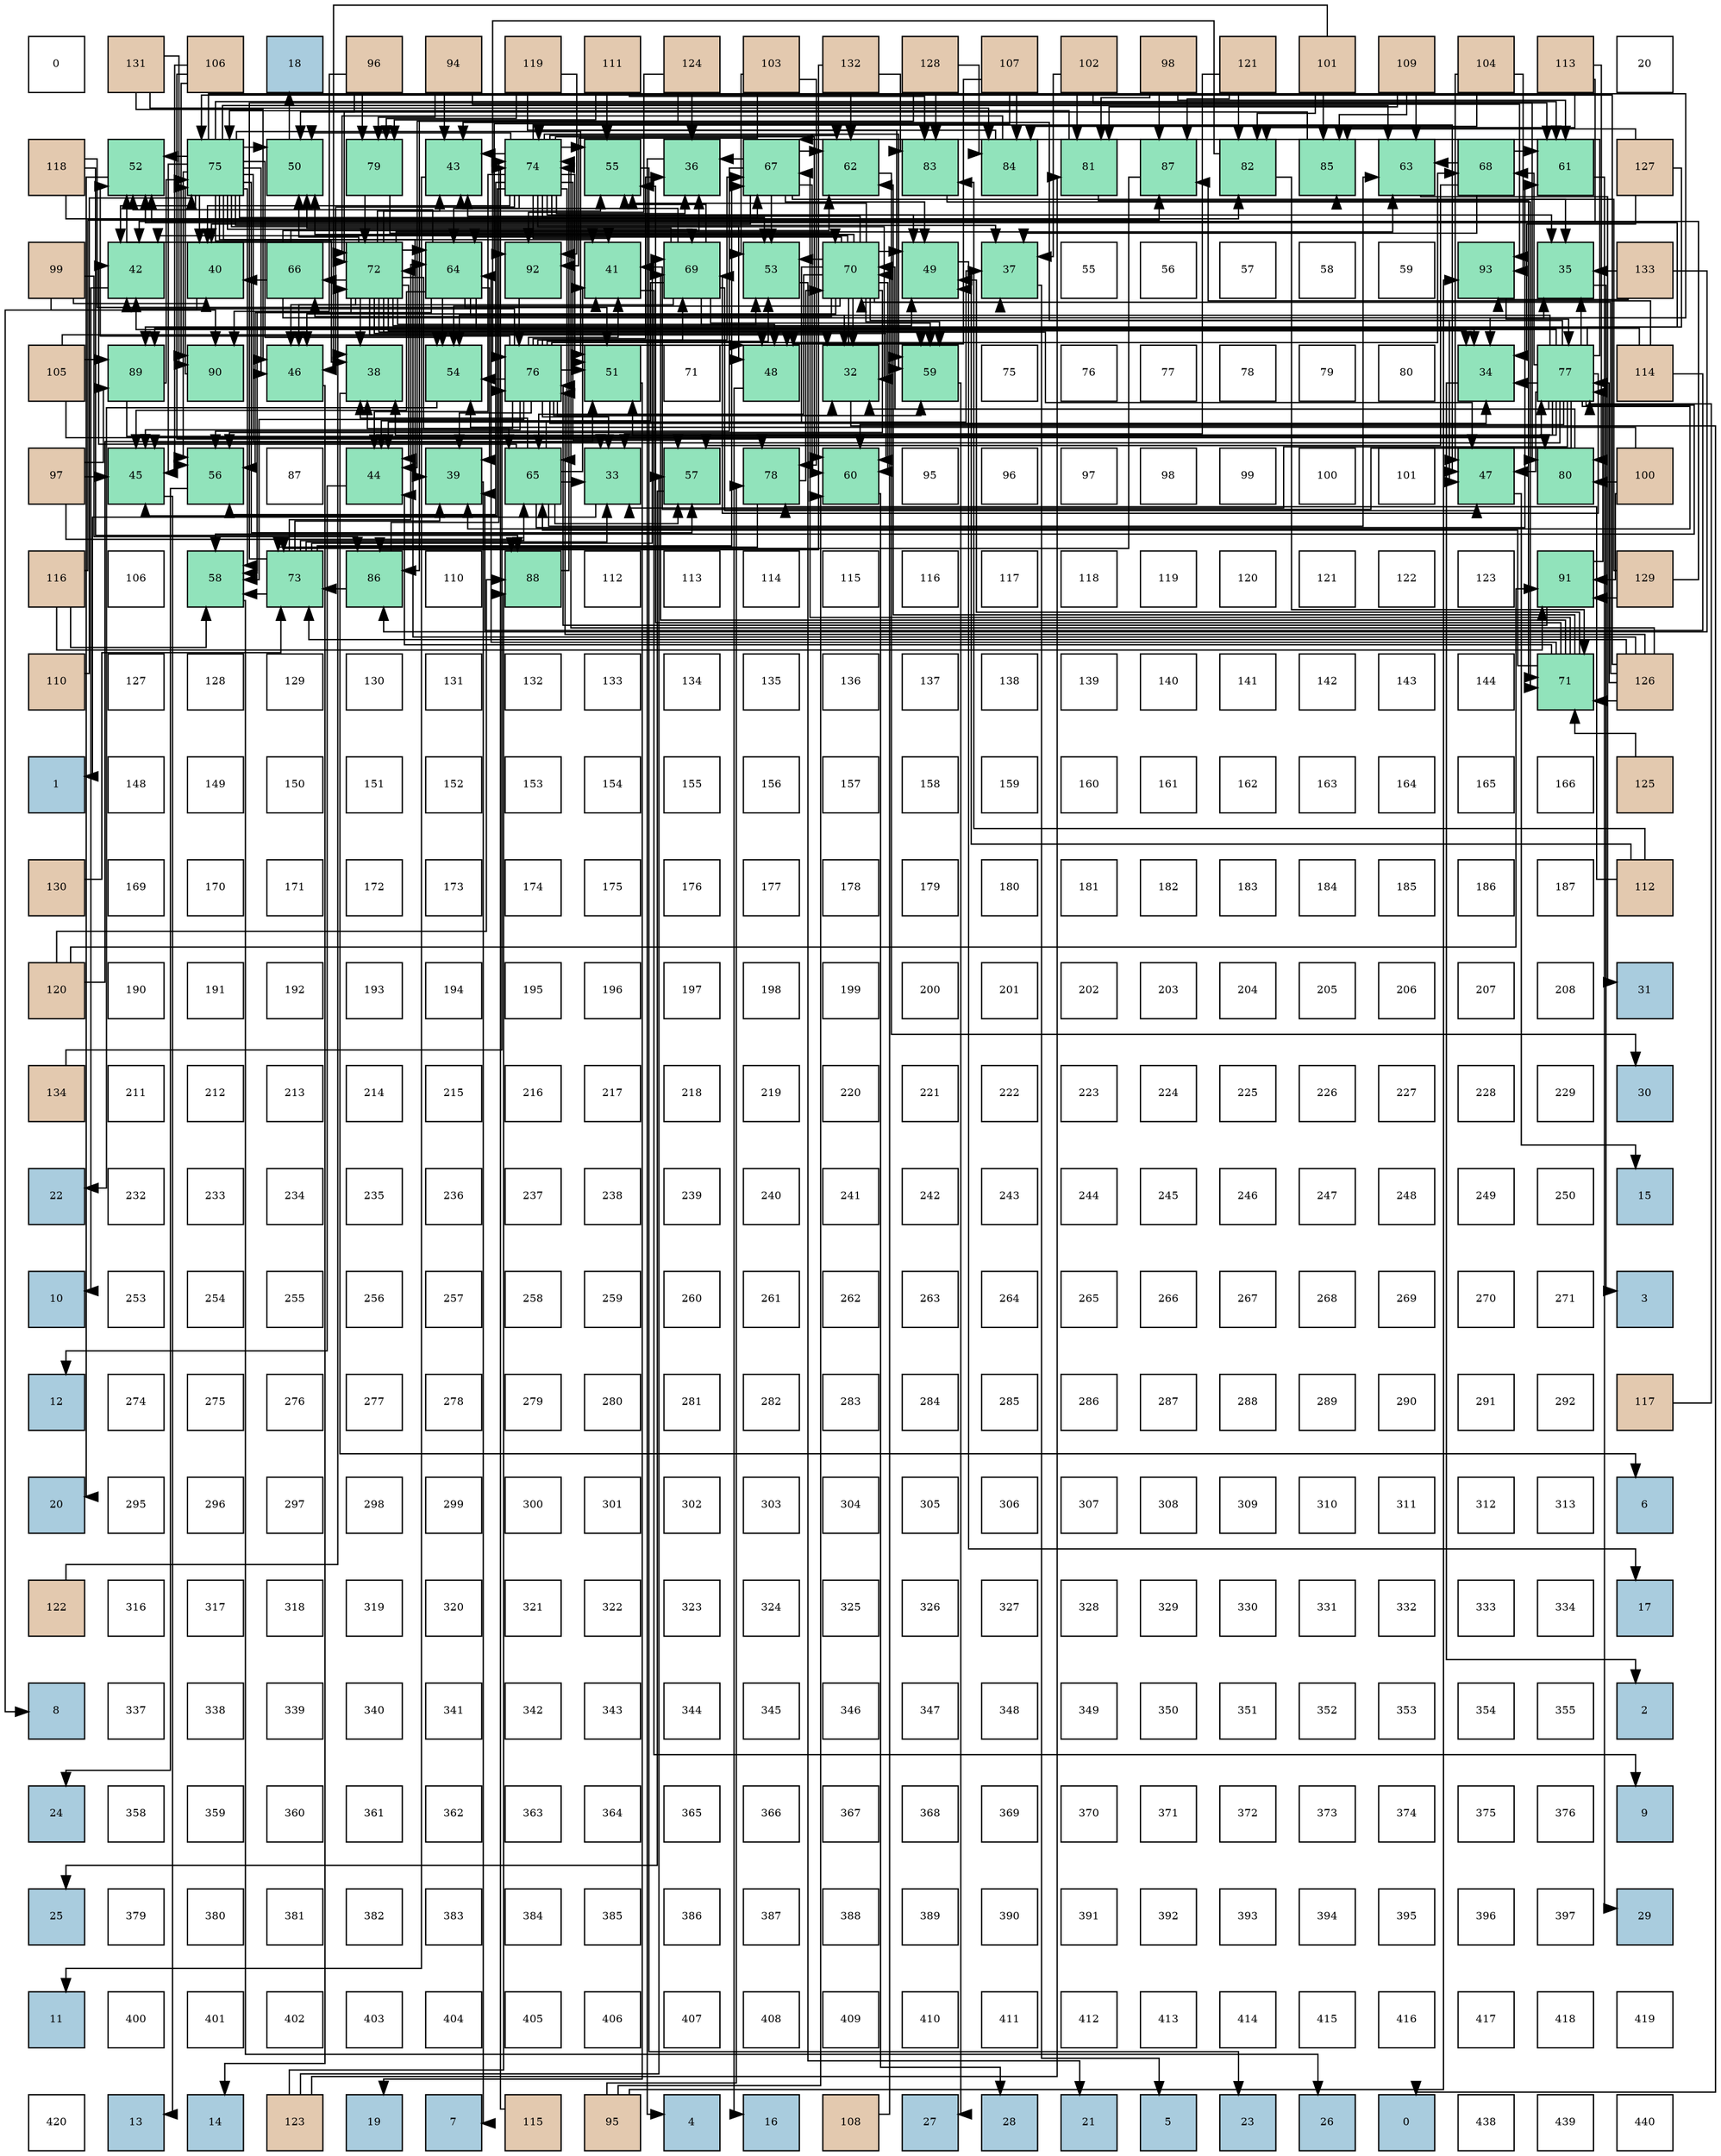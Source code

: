 digraph layout{
 rankdir=TB;
 splines=ortho;
 node [style=filled shape=square fixedsize=true width=0.6];
0[label="0", fontsize=8, fillcolor="#ffffff"];
1[label="131", fontsize=8, fillcolor="#e3c9af"];
2[label="106", fontsize=8, fillcolor="#e3c9af"];
3[label="18", fontsize=8, fillcolor="#a9ccde"];
4[label="96", fontsize=8, fillcolor="#e3c9af"];
5[label="94", fontsize=8, fillcolor="#e3c9af"];
6[label="119", fontsize=8, fillcolor="#e3c9af"];
7[label="111", fontsize=8, fillcolor="#e3c9af"];
8[label="124", fontsize=8, fillcolor="#e3c9af"];
9[label="103", fontsize=8, fillcolor="#e3c9af"];
10[label="132", fontsize=8, fillcolor="#e3c9af"];
11[label="128", fontsize=8, fillcolor="#e3c9af"];
12[label="107", fontsize=8, fillcolor="#e3c9af"];
13[label="102", fontsize=8, fillcolor="#e3c9af"];
14[label="98", fontsize=8, fillcolor="#e3c9af"];
15[label="121", fontsize=8, fillcolor="#e3c9af"];
16[label="101", fontsize=8, fillcolor="#e3c9af"];
17[label="109", fontsize=8, fillcolor="#e3c9af"];
18[label="104", fontsize=8, fillcolor="#e3c9af"];
19[label="113", fontsize=8, fillcolor="#e3c9af"];
20[label="20", fontsize=8, fillcolor="#ffffff"];
21[label="118", fontsize=8, fillcolor="#e3c9af"];
22[label="52", fontsize=8, fillcolor="#91e3bb"];
23[label="75", fontsize=8, fillcolor="#91e3bb"];
24[label="50", fontsize=8, fillcolor="#91e3bb"];
25[label="79", fontsize=8, fillcolor="#91e3bb"];
26[label="43", fontsize=8, fillcolor="#91e3bb"];
27[label="74", fontsize=8, fillcolor="#91e3bb"];
28[label="55", fontsize=8, fillcolor="#91e3bb"];
29[label="36", fontsize=8, fillcolor="#91e3bb"];
30[label="67", fontsize=8, fillcolor="#91e3bb"];
31[label="62", fontsize=8, fillcolor="#91e3bb"];
32[label="83", fontsize=8, fillcolor="#91e3bb"];
33[label="84", fontsize=8, fillcolor="#91e3bb"];
34[label="81", fontsize=8, fillcolor="#91e3bb"];
35[label="87", fontsize=8, fillcolor="#91e3bb"];
36[label="82", fontsize=8, fillcolor="#91e3bb"];
37[label="85", fontsize=8, fillcolor="#91e3bb"];
38[label="63", fontsize=8, fillcolor="#91e3bb"];
39[label="68", fontsize=8, fillcolor="#91e3bb"];
40[label="61", fontsize=8, fillcolor="#91e3bb"];
41[label="127", fontsize=8, fillcolor="#e3c9af"];
42[label="99", fontsize=8, fillcolor="#e3c9af"];
43[label="42", fontsize=8, fillcolor="#91e3bb"];
44[label="40", fontsize=8, fillcolor="#91e3bb"];
45[label="66", fontsize=8, fillcolor="#91e3bb"];
46[label="72", fontsize=8, fillcolor="#91e3bb"];
47[label="64", fontsize=8, fillcolor="#91e3bb"];
48[label="92", fontsize=8, fillcolor="#91e3bb"];
49[label="41", fontsize=8, fillcolor="#91e3bb"];
50[label="69", fontsize=8, fillcolor="#91e3bb"];
51[label="53", fontsize=8, fillcolor="#91e3bb"];
52[label="70", fontsize=8, fillcolor="#91e3bb"];
53[label="49", fontsize=8, fillcolor="#91e3bb"];
54[label="37", fontsize=8, fillcolor="#91e3bb"];
55[label="55", fontsize=8, fillcolor="#ffffff"];
56[label="56", fontsize=8, fillcolor="#ffffff"];
57[label="57", fontsize=8, fillcolor="#ffffff"];
58[label="58", fontsize=8, fillcolor="#ffffff"];
59[label="59", fontsize=8, fillcolor="#ffffff"];
60[label="93", fontsize=8, fillcolor="#91e3bb"];
61[label="35", fontsize=8, fillcolor="#91e3bb"];
62[label="133", fontsize=8, fillcolor="#e3c9af"];
63[label="105", fontsize=8, fillcolor="#e3c9af"];
64[label="89", fontsize=8, fillcolor="#91e3bb"];
65[label="90", fontsize=8, fillcolor="#91e3bb"];
66[label="46", fontsize=8, fillcolor="#91e3bb"];
67[label="38", fontsize=8, fillcolor="#91e3bb"];
68[label="54", fontsize=8, fillcolor="#91e3bb"];
69[label="76", fontsize=8, fillcolor="#91e3bb"];
70[label="51", fontsize=8, fillcolor="#91e3bb"];
71[label="71", fontsize=8, fillcolor="#ffffff"];
72[label="48", fontsize=8, fillcolor="#91e3bb"];
73[label="32", fontsize=8, fillcolor="#91e3bb"];
74[label="59", fontsize=8, fillcolor="#91e3bb"];
75[label="75", fontsize=8, fillcolor="#ffffff"];
76[label="76", fontsize=8, fillcolor="#ffffff"];
77[label="77", fontsize=8, fillcolor="#ffffff"];
78[label="78", fontsize=8, fillcolor="#ffffff"];
79[label="79", fontsize=8, fillcolor="#ffffff"];
80[label="80", fontsize=8, fillcolor="#ffffff"];
81[label="34", fontsize=8, fillcolor="#91e3bb"];
82[label="77", fontsize=8, fillcolor="#91e3bb"];
83[label="114", fontsize=8, fillcolor="#e3c9af"];
84[label="97", fontsize=8, fillcolor="#e3c9af"];
85[label="45", fontsize=8, fillcolor="#91e3bb"];
86[label="56", fontsize=8, fillcolor="#91e3bb"];
87[label="87", fontsize=8, fillcolor="#ffffff"];
88[label="44", fontsize=8, fillcolor="#91e3bb"];
89[label="39", fontsize=8, fillcolor="#91e3bb"];
90[label="65", fontsize=8, fillcolor="#91e3bb"];
91[label="33", fontsize=8, fillcolor="#91e3bb"];
92[label="57", fontsize=8, fillcolor="#91e3bb"];
93[label="78", fontsize=8, fillcolor="#91e3bb"];
94[label="60", fontsize=8, fillcolor="#91e3bb"];
95[label="95", fontsize=8, fillcolor="#ffffff"];
96[label="96", fontsize=8, fillcolor="#ffffff"];
97[label="97", fontsize=8, fillcolor="#ffffff"];
98[label="98", fontsize=8, fillcolor="#ffffff"];
99[label="99", fontsize=8, fillcolor="#ffffff"];
100[label="100", fontsize=8, fillcolor="#ffffff"];
101[label="101", fontsize=8, fillcolor="#ffffff"];
102[label="47", fontsize=8, fillcolor="#91e3bb"];
103[label="80", fontsize=8, fillcolor="#91e3bb"];
104[label="100", fontsize=8, fillcolor="#e3c9af"];
105[label="116", fontsize=8, fillcolor="#e3c9af"];
106[label="106", fontsize=8, fillcolor="#ffffff"];
107[label="58", fontsize=8, fillcolor="#91e3bb"];
108[label="73", fontsize=8, fillcolor="#91e3bb"];
109[label="86", fontsize=8, fillcolor="#91e3bb"];
110[label="110", fontsize=8, fillcolor="#ffffff"];
111[label="88", fontsize=8, fillcolor="#91e3bb"];
112[label="112", fontsize=8, fillcolor="#ffffff"];
113[label="113", fontsize=8, fillcolor="#ffffff"];
114[label="114", fontsize=8, fillcolor="#ffffff"];
115[label="115", fontsize=8, fillcolor="#ffffff"];
116[label="116", fontsize=8, fillcolor="#ffffff"];
117[label="117", fontsize=8, fillcolor="#ffffff"];
118[label="118", fontsize=8, fillcolor="#ffffff"];
119[label="119", fontsize=8, fillcolor="#ffffff"];
120[label="120", fontsize=8, fillcolor="#ffffff"];
121[label="121", fontsize=8, fillcolor="#ffffff"];
122[label="122", fontsize=8, fillcolor="#ffffff"];
123[label="123", fontsize=8, fillcolor="#ffffff"];
124[label="91", fontsize=8, fillcolor="#91e3bb"];
125[label="129", fontsize=8, fillcolor="#e3c9af"];
126[label="110", fontsize=8, fillcolor="#e3c9af"];
127[label="127", fontsize=8, fillcolor="#ffffff"];
128[label="128", fontsize=8, fillcolor="#ffffff"];
129[label="129", fontsize=8, fillcolor="#ffffff"];
130[label="130", fontsize=8, fillcolor="#ffffff"];
131[label="131", fontsize=8, fillcolor="#ffffff"];
132[label="132", fontsize=8, fillcolor="#ffffff"];
133[label="133", fontsize=8, fillcolor="#ffffff"];
134[label="134", fontsize=8, fillcolor="#ffffff"];
135[label="135", fontsize=8, fillcolor="#ffffff"];
136[label="136", fontsize=8, fillcolor="#ffffff"];
137[label="137", fontsize=8, fillcolor="#ffffff"];
138[label="138", fontsize=8, fillcolor="#ffffff"];
139[label="139", fontsize=8, fillcolor="#ffffff"];
140[label="140", fontsize=8, fillcolor="#ffffff"];
141[label="141", fontsize=8, fillcolor="#ffffff"];
142[label="142", fontsize=8, fillcolor="#ffffff"];
143[label="143", fontsize=8, fillcolor="#ffffff"];
144[label="144", fontsize=8, fillcolor="#ffffff"];
145[label="71", fontsize=8, fillcolor="#91e3bb"];
146[label="126", fontsize=8, fillcolor="#e3c9af"];
147[label="1", fontsize=8, fillcolor="#a9ccde"];
148[label="148", fontsize=8, fillcolor="#ffffff"];
149[label="149", fontsize=8, fillcolor="#ffffff"];
150[label="150", fontsize=8, fillcolor="#ffffff"];
151[label="151", fontsize=8, fillcolor="#ffffff"];
152[label="152", fontsize=8, fillcolor="#ffffff"];
153[label="153", fontsize=8, fillcolor="#ffffff"];
154[label="154", fontsize=8, fillcolor="#ffffff"];
155[label="155", fontsize=8, fillcolor="#ffffff"];
156[label="156", fontsize=8, fillcolor="#ffffff"];
157[label="157", fontsize=8, fillcolor="#ffffff"];
158[label="158", fontsize=8, fillcolor="#ffffff"];
159[label="159", fontsize=8, fillcolor="#ffffff"];
160[label="160", fontsize=8, fillcolor="#ffffff"];
161[label="161", fontsize=8, fillcolor="#ffffff"];
162[label="162", fontsize=8, fillcolor="#ffffff"];
163[label="163", fontsize=8, fillcolor="#ffffff"];
164[label="164", fontsize=8, fillcolor="#ffffff"];
165[label="165", fontsize=8, fillcolor="#ffffff"];
166[label="166", fontsize=8, fillcolor="#ffffff"];
167[label="125", fontsize=8, fillcolor="#e3c9af"];
168[label="130", fontsize=8, fillcolor="#e3c9af"];
169[label="169", fontsize=8, fillcolor="#ffffff"];
170[label="170", fontsize=8, fillcolor="#ffffff"];
171[label="171", fontsize=8, fillcolor="#ffffff"];
172[label="172", fontsize=8, fillcolor="#ffffff"];
173[label="173", fontsize=8, fillcolor="#ffffff"];
174[label="174", fontsize=8, fillcolor="#ffffff"];
175[label="175", fontsize=8, fillcolor="#ffffff"];
176[label="176", fontsize=8, fillcolor="#ffffff"];
177[label="177", fontsize=8, fillcolor="#ffffff"];
178[label="178", fontsize=8, fillcolor="#ffffff"];
179[label="179", fontsize=8, fillcolor="#ffffff"];
180[label="180", fontsize=8, fillcolor="#ffffff"];
181[label="181", fontsize=8, fillcolor="#ffffff"];
182[label="182", fontsize=8, fillcolor="#ffffff"];
183[label="183", fontsize=8, fillcolor="#ffffff"];
184[label="184", fontsize=8, fillcolor="#ffffff"];
185[label="185", fontsize=8, fillcolor="#ffffff"];
186[label="186", fontsize=8, fillcolor="#ffffff"];
187[label="187", fontsize=8, fillcolor="#ffffff"];
188[label="112", fontsize=8, fillcolor="#e3c9af"];
189[label="120", fontsize=8, fillcolor="#e3c9af"];
190[label="190", fontsize=8, fillcolor="#ffffff"];
191[label="191", fontsize=8, fillcolor="#ffffff"];
192[label="192", fontsize=8, fillcolor="#ffffff"];
193[label="193", fontsize=8, fillcolor="#ffffff"];
194[label="194", fontsize=8, fillcolor="#ffffff"];
195[label="195", fontsize=8, fillcolor="#ffffff"];
196[label="196", fontsize=8, fillcolor="#ffffff"];
197[label="197", fontsize=8, fillcolor="#ffffff"];
198[label="198", fontsize=8, fillcolor="#ffffff"];
199[label="199", fontsize=8, fillcolor="#ffffff"];
200[label="200", fontsize=8, fillcolor="#ffffff"];
201[label="201", fontsize=8, fillcolor="#ffffff"];
202[label="202", fontsize=8, fillcolor="#ffffff"];
203[label="203", fontsize=8, fillcolor="#ffffff"];
204[label="204", fontsize=8, fillcolor="#ffffff"];
205[label="205", fontsize=8, fillcolor="#ffffff"];
206[label="206", fontsize=8, fillcolor="#ffffff"];
207[label="207", fontsize=8, fillcolor="#ffffff"];
208[label="208", fontsize=8, fillcolor="#ffffff"];
209[label="31", fontsize=8, fillcolor="#a9ccde"];
210[label="134", fontsize=8, fillcolor="#e3c9af"];
211[label="211", fontsize=8, fillcolor="#ffffff"];
212[label="212", fontsize=8, fillcolor="#ffffff"];
213[label="213", fontsize=8, fillcolor="#ffffff"];
214[label="214", fontsize=8, fillcolor="#ffffff"];
215[label="215", fontsize=8, fillcolor="#ffffff"];
216[label="216", fontsize=8, fillcolor="#ffffff"];
217[label="217", fontsize=8, fillcolor="#ffffff"];
218[label="218", fontsize=8, fillcolor="#ffffff"];
219[label="219", fontsize=8, fillcolor="#ffffff"];
220[label="220", fontsize=8, fillcolor="#ffffff"];
221[label="221", fontsize=8, fillcolor="#ffffff"];
222[label="222", fontsize=8, fillcolor="#ffffff"];
223[label="223", fontsize=8, fillcolor="#ffffff"];
224[label="224", fontsize=8, fillcolor="#ffffff"];
225[label="225", fontsize=8, fillcolor="#ffffff"];
226[label="226", fontsize=8, fillcolor="#ffffff"];
227[label="227", fontsize=8, fillcolor="#ffffff"];
228[label="228", fontsize=8, fillcolor="#ffffff"];
229[label="229", fontsize=8, fillcolor="#ffffff"];
230[label="30", fontsize=8, fillcolor="#a9ccde"];
231[label="22", fontsize=8, fillcolor="#a9ccde"];
232[label="232", fontsize=8, fillcolor="#ffffff"];
233[label="233", fontsize=8, fillcolor="#ffffff"];
234[label="234", fontsize=8, fillcolor="#ffffff"];
235[label="235", fontsize=8, fillcolor="#ffffff"];
236[label="236", fontsize=8, fillcolor="#ffffff"];
237[label="237", fontsize=8, fillcolor="#ffffff"];
238[label="238", fontsize=8, fillcolor="#ffffff"];
239[label="239", fontsize=8, fillcolor="#ffffff"];
240[label="240", fontsize=8, fillcolor="#ffffff"];
241[label="241", fontsize=8, fillcolor="#ffffff"];
242[label="242", fontsize=8, fillcolor="#ffffff"];
243[label="243", fontsize=8, fillcolor="#ffffff"];
244[label="244", fontsize=8, fillcolor="#ffffff"];
245[label="245", fontsize=8, fillcolor="#ffffff"];
246[label="246", fontsize=8, fillcolor="#ffffff"];
247[label="247", fontsize=8, fillcolor="#ffffff"];
248[label="248", fontsize=8, fillcolor="#ffffff"];
249[label="249", fontsize=8, fillcolor="#ffffff"];
250[label="250", fontsize=8, fillcolor="#ffffff"];
251[label="15", fontsize=8, fillcolor="#a9ccde"];
252[label="10", fontsize=8, fillcolor="#a9ccde"];
253[label="253", fontsize=8, fillcolor="#ffffff"];
254[label="254", fontsize=8, fillcolor="#ffffff"];
255[label="255", fontsize=8, fillcolor="#ffffff"];
256[label="256", fontsize=8, fillcolor="#ffffff"];
257[label="257", fontsize=8, fillcolor="#ffffff"];
258[label="258", fontsize=8, fillcolor="#ffffff"];
259[label="259", fontsize=8, fillcolor="#ffffff"];
260[label="260", fontsize=8, fillcolor="#ffffff"];
261[label="261", fontsize=8, fillcolor="#ffffff"];
262[label="262", fontsize=8, fillcolor="#ffffff"];
263[label="263", fontsize=8, fillcolor="#ffffff"];
264[label="264", fontsize=8, fillcolor="#ffffff"];
265[label="265", fontsize=8, fillcolor="#ffffff"];
266[label="266", fontsize=8, fillcolor="#ffffff"];
267[label="267", fontsize=8, fillcolor="#ffffff"];
268[label="268", fontsize=8, fillcolor="#ffffff"];
269[label="269", fontsize=8, fillcolor="#ffffff"];
270[label="270", fontsize=8, fillcolor="#ffffff"];
271[label="271", fontsize=8, fillcolor="#ffffff"];
272[label="3", fontsize=8, fillcolor="#a9ccde"];
273[label="12", fontsize=8, fillcolor="#a9ccde"];
274[label="274", fontsize=8, fillcolor="#ffffff"];
275[label="275", fontsize=8, fillcolor="#ffffff"];
276[label="276", fontsize=8, fillcolor="#ffffff"];
277[label="277", fontsize=8, fillcolor="#ffffff"];
278[label="278", fontsize=8, fillcolor="#ffffff"];
279[label="279", fontsize=8, fillcolor="#ffffff"];
280[label="280", fontsize=8, fillcolor="#ffffff"];
281[label="281", fontsize=8, fillcolor="#ffffff"];
282[label="282", fontsize=8, fillcolor="#ffffff"];
283[label="283", fontsize=8, fillcolor="#ffffff"];
284[label="284", fontsize=8, fillcolor="#ffffff"];
285[label="285", fontsize=8, fillcolor="#ffffff"];
286[label="286", fontsize=8, fillcolor="#ffffff"];
287[label="287", fontsize=8, fillcolor="#ffffff"];
288[label="288", fontsize=8, fillcolor="#ffffff"];
289[label="289", fontsize=8, fillcolor="#ffffff"];
290[label="290", fontsize=8, fillcolor="#ffffff"];
291[label="291", fontsize=8, fillcolor="#ffffff"];
292[label="292", fontsize=8, fillcolor="#ffffff"];
293[label="117", fontsize=8, fillcolor="#e3c9af"];
294[label="20", fontsize=8, fillcolor="#a9ccde"];
295[label="295", fontsize=8, fillcolor="#ffffff"];
296[label="296", fontsize=8, fillcolor="#ffffff"];
297[label="297", fontsize=8, fillcolor="#ffffff"];
298[label="298", fontsize=8, fillcolor="#ffffff"];
299[label="299", fontsize=8, fillcolor="#ffffff"];
300[label="300", fontsize=8, fillcolor="#ffffff"];
301[label="301", fontsize=8, fillcolor="#ffffff"];
302[label="302", fontsize=8, fillcolor="#ffffff"];
303[label="303", fontsize=8, fillcolor="#ffffff"];
304[label="304", fontsize=8, fillcolor="#ffffff"];
305[label="305", fontsize=8, fillcolor="#ffffff"];
306[label="306", fontsize=8, fillcolor="#ffffff"];
307[label="307", fontsize=8, fillcolor="#ffffff"];
308[label="308", fontsize=8, fillcolor="#ffffff"];
309[label="309", fontsize=8, fillcolor="#ffffff"];
310[label="310", fontsize=8, fillcolor="#ffffff"];
311[label="311", fontsize=8, fillcolor="#ffffff"];
312[label="312", fontsize=8, fillcolor="#ffffff"];
313[label="313", fontsize=8, fillcolor="#ffffff"];
314[label="6", fontsize=8, fillcolor="#a9ccde"];
315[label="122", fontsize=8, fillcolor="#e3c9af"];
316[label="316", fontsize=8, fillcolor="#ffffff"];
317[label="317", fontsize=8, fillcolor="#ffffff"];
318[label="318", fontsize=8, fillcolor="#ffffff"];
319[label="319", fontsize=8, fillcolor="#ffffff"];
320[label="320", fontsize=8, fillcolor="#ffffff"];
321[label="321", fontsize=8, fillcolor="#ffffff"];
322[label="322", fontsize=8, fillcolor="#ffffff"];
323[label="323", fontsize=8, fillcolor="#ffffff"];
324[label="324", fontsize=8, fillcolor="#ffffff"];
325[label="325", fontsize=8, fillcolor="#ffffff"];
326[label="326", fontsize=8, fillcolor="#ffffff"];
327[label="327", fontsize=8, fillcolor="#ffffff"];
328[label="328", fontsize=8, fillcolor="#ffffff"];
329[label="329", fontsize=8, fillcolor="#ffffff"];
330[label="330", fontsize=8, fillcolor="#ffffff"];
331[label="331", fontsize=8, fillcolor="#ffffff"];
332[label="332", fontsize=8, fillcolor="#ffffff"];
333[label="333", fontsize=8, fillcolor="#ffffff"];
334[label="334", fontsize=8, fillcolor="#ffffff"];
335[label="17", fontsize=8, fillcolor="#a9ccde"];
336[label="8", fontsize=8, fillcolor="#a9ccde"];
337[label="337", fontsize=8, fillcolor="#ffffff"];
338[label="338", fontsize=8, fillcolor="#ffffff"];
339[label="339", fontsize=8, fillcolor="#ffffff"];
340[label="340", fontsize=8, fillcolor="#ffffff"];
341[label="341", fontsize=8, fillcolor="#ffffff"];
342[label="342", fontsize=8, fillcolor="#ffffff"];
343[label="343", fontsize=8, fillcolor="#ffffff"];
344[label="344", fontsize=8, fillcolor="#ffffff"];
345[label="345", fontsize=8, fillcolor="#ffffff"];
346[label="346", fontsize=8, fillcolor="#ffffff"];
347[label="347", fontsize=8, fillcolor="#ffffff"];
348[label="348", fontsize=8, fillcolor="#ffffff"];
349[label="349", fontsize=8, fillcolor="#ffffff"];
350[label="350", fontsize=8, fillcolor="#ffffff"];
351[label="351", fontsize=8, fillcolor="#ffffff"];
352[label="352", fontsize=8, fillcolor="#ffffff"];
353[label="353", fontsize=8, fillcolor="#ffffff"];
354[label="354", fontsize=8, fillcolor="#ffffff"];
355[label="355", fontsize=8, fillcolor="#ffffff"];
356[label="2", fontsize=8, fillcolor="#a9ccde"];
357[label="24", fontsize=8, fillcolor="#a9ccde"];
358[label="358", fontsize=8, fillcolor="#ffffff"];
359[label="359", fontsize=8, fillcolor="#ffffff"];
360[label="360", fontsize=8, fillcolor="#ffffff"];
361[label="361", fontsize=8, fillcolor="#ffffff"];
362[label="362", fontsize=8, fillcolor="#ffffff"];
363[label="363", fontsize=8, fillcolor="#ffffff"];
364[label="364", fontsize=8, fillcolor="#ffffff"];
365[label="365", fontsize=8, fillcolor="#ffffff"];
366[label="366", fontsize=8, fillcolor="#ffffff"];
367[label="367", fontsize=8, fillcolor="#ffffff"];
368[label="368", fontsize=8, fillcolor="#ffffff"];
369[label="369", fontsize=8, fillcolor="#ffffff"];
370[label="370", fontsize=8, fillcolor="#ffffff"];
371[label="371", fontsize=8, fillcolor="#ffffff"];
372[label="372", fontsize=8, fillcolor="#ffffff"];
373[label="373", fontsize=8, fillcolor="#ffffff"];
374[label="374", fontsize=8, fillcolor="#ffffff"];
375[label="375", fontsize=8, fillcolor="#ffffff"];
376[label="376", fontsize=8, fillcolor="#ffffff"];
377[label="9", fontsize=8, fillcolor="#a9ccde"];
378[label="25", fontsize=8, fillcolor="#a9ccde"];
379[label="379", fontsize=8, fillcolor="#ffffff"];
380[label="380", fontsize=8, fillcolor="#ffffff"];
381[label="381", fontsize=8, fillcolor="#ffffff"];
382[label="382", fontsize=8, fillcolor="#ffffff"];
383[label="383", fontsize=8, fillcolor="#ffffff"];
384[label="384", fontsize=8, fillcolor="#ffffff"];
385[label="385", fontsize=8, fillcolor="#ffffff"];
386[label="386", fontsize=8, fillcolor="#ffffff"];
387[label="387", fontsize=8, fillcolor="#ffffff"];
388[label="388", fontsize=8, fillcolor="#ffffff"];
389[label="389", fontsize=8, fillcolor="#ffffff"];
390[label="390", fontsize=8, fillcolor="#ffffff"];
391[label="391", fontsize=8, fillcolor="#ffffff"];
392[label="392", fontsize=8, fillcolor="#ffffff"];
393[label="393", fontsize=8, fillcolor="#ffffff"];
394[label="394", fontsize=8, fillcolor="#ffffff"];
395[label="395", fontsize=8, fillcolor="#ffffff"];
396[label="396", fontsize=8, fillcolor="#ffffff"];
397[label="397", fontsize=8, fillcolor="#ffffff"];
398[label="29", fontsize=8, fillcolor="#a9ccde"];
399[label="11", fontsize=8, fillcolor="#a9ccde"];
400[label="400", fontsize=8, fillcolor="#ffffff"];
401[label="401", fontsize=8, fillcolor="#ffffff"];
402[label="402", fontsize=8, fillcolor="#ffffff"];
403[label="403", fontsize=8, fillcolor="#ffffff"];
404[label="404", fontsize=8, fillcolor="#ffffff"];
405[label="405", fontsize=8, fillcolor="#ffffff"];
406[label="406", fontsize=8, fillcolor="#ffffff"];
407[label="407", fontsize=8, fillcolor="#ffffff"];
408[label="408", fontsize=8, fillcolor="#ffffff"];
409[label="409", fontsize=8, fillcolor="#ffffff"];
410[label="410", fontsize=8, fillcolor="#ffffff"];
411[label="411", fontsize=8, fillcolor="#ffffff"];
412[label="412", fontsize=8, fillcolor="#ffffff"];
413[label="413", fontsize=8, fillcolor="#ffffff"];
414[label="414", fontsize=8, fillcolor="#ffffff"];
415[label="415", fontsize=8, fillcolor="#ffffff"];
416[label="416", fontsize=8, fillcolor="#ffffff"];
417[label="417", fontsize=8, fillcolor="#ffffff"];
418[label="418", fontsize=8, fillcolor="#ffffff"];
419[label="419", fontsize=8, fillcolor="#ffffff"];
420[label="420", fontsize=8, fillcolor="#ffffff"];
421[label="13", fontsize=8, fillcolor="#a9ccde"];
422[label="14", fontsize=8, fillcolor="#a9ccde"];
423[label="123", fontsize=8, fillcolor="#e3c9af"];
424[label="19", fontsize=8, fillcolor="#a9ccde"];
425[label="7", fontsize=8, fillcolor="#a9ccde"];
426[label="115", fontsize=8, fillcolor="#e3c9af"];
427[label="95", fontsize=8, fillcolor="#e3c9af"];
428[label="4", fontsize=8, fillcolor="#a9ccde"];
429[label="16", fontsize=8, fillcolor="#a9ccde"];
430[label="108", fontsize=8, fillcolor="#e3c9af"];
431[label="27", fontsize=8, fillcolor="#a9ccde"];
432[label="28", fontsize=8, fillcolor="#a9ccde"];
433[label="21", fontsize=8, fillcolor="#a9ccde"];
434[label="5", fontsize=8, fillcolor="#a9ccde"];
435[label="23", fontsize=8, fillcolor="#a9ccde"];
436[label="26", fontsize=8, fillcolor="#a9ccde"];
437[label="0", fontsize=8, fillcolor="#a9ccde"];
438[label="438", fontsize=8, fillcolor="#ffffff"];
439[label="439", fontsize=8, fillcolor="#ffffff"];
440[label="440", fontsize=8, fillcolor="#ffffff"];
edge [constraint=false, style=vis];73 -> 437;
91 -> 147;
81 -> 356;
61 -> 272;
29 -> 428;
54 -> 434;
67 -> 314;
89 -> 425;
44 -> 336;
49 -> 377;
43 -> 252;
26 -> 399;
88 -> 273;
85 -> 421;
66 -> 422;
102 -> 251;
72 -> 429;
53 -> 335;
24 -> 3;
70 -> 424;
22 -> 294;
51 -> 433;
68 -> 231;
28 -> 435;
86 -> 357;
92 -> 378;
107 -> 436;
74 -> 431;
94 -> 432;
40 -> 398;
31 -> 230;
38 -> 209;
47 -> 73;
47 -> 81;
47 -> 89;
47 -> 85;
47 -> 70;
47 -> 22;
47 -> 68;
47 -> 107;
90 -> 91;
90 -> 54;
90 -> 67;
90 -> 49;
90 -> 43;
90 -> 92;
90 -> 40;
90 -> 38;
45 -> 61;
45 -> 29;
45 -> 44;
45 -> 31;
30 -> 61;
30 -> 29;
30 -> 44;
30 -> 53;
30 -> 51;
30 -> 86;
30 -> 94;
30 -> 31;
39 -> 54;
39 -> 92;
39 -> 40;
39 -> 38;
50 -> 26;
50 -> 88;
50 -> 66;
50 -> 102;
50 -> 72;
50 -> 24;
50 -> 28;
50 -> 74;
52 -> 73;
52 -> 54;
52 -> 43;
52 -> 26;
52 -> 88;
52 -> 66;
52 -> 102;
52 -> 72;
52 -> 53;
52 -> 24;
52 -> 51;
52 -> 68;
52 -> 28;
52 -> 86;
52 -> 74;
52 -> 94;
52 -> 47;
52 -> 90;
52 -> 45;
145 -> 88;
145 -> 53;
145 -> 28;
145 -> 31;
145 -> 47;
145 -> 90;
145 -> 30;
145 -> 50;
46 -> 81;
46 -> 67;
46 -> 26;
46 -> 88;
46 -> 66;
46 -> 102;
46 -> 72;
46 -> 53;
46 -> 24;
46 -> 22;
46 -> 51;
46 -> 28;
46 -> 86;
46 -> 74;
46 -> 94;
46 -> 38;
46 -> 47;
46 -> 90;
46 -> 45;
108 -> 91;
108 -> 89;
108 -> 107;
108 -> 40;
108 -> 47;
108 -> 90;
108 -> 30;
108 -> 50;
27 -> 61;
27 -> 29;
27 -> 44;
27 -> 49;
27 -> 26;
27 -> 88;
27 -> 85;
27 -> 66;
27 -> 102;
27 -> 72;
27 -> 53;
27 -> 24;
27 -> 70;
27 -> 51;
27 -> 28;
27 -> 86;
27 -> 92;
27 -> 74;
27 -> 94;
27 -> 31;
27 -> 47;
27 -> 90;
23 -> 73;
23 -> 91;
23 -> 81;
23 -> 54;
23 -> 67;
23 -> 89;
23 -> 44;
23 -> 49;
23 -> 43;
23 -> 85;
23 -> 66;
23 -> 24;
23 -> 70;
23 -> 22;
23 -> 68;
23 -> 86;
23 -> 92;
23 -> 107;
23 -> 40;
23 -> 38;
23 -> 30;
23 -> 50;
69 -> 73;
69 -> 91;
69 -> 81;
69 -> 29;
69 -> 67;
69 -> 89;
69 -> 49;
69 -> 43;
69 -> 85;
69 -> 72;
69 -> 70;
69 -> 22;
69 -> 51;
69 -> 68;
69 -> 107;
69 -> 74;
69 -> 30;
69 -> 39;
69 -> 50;
82 -> 73;
82 -> 91;
82 -> 81;
82 -> 61;
82 -> 67;
82 -> 89;
82 -> 49;
82 -> 43;
82 -> 26;
82 -> 85;
82 -> 102;
82 -> 70;
82 -> 22;
82 -> 68;
82 -> 107;
82 -> 94;
82 -> 30;
82 -> 39;
82 -> 50;
93 -> 52;
93 -> 108;
25 -> 52;
25 -> 46;
103 -> 52;
34 -> 145;
34 -> 23;
36 -> 145;
36 -> 69;
32 -> 145;
33 -> 46;
33 -> 27;
37 -> 46;
109 -> 108;
109 -> 27;
35 -> 108;
111 -> 27;
64 -> 23;
64 -> 82;
65 -> 23;
124 -> 69;
124 -> 82;
48 -> 69;
60 -> 82;
5 -> 26;
5 -> 25;
5 -> 60;
427 -> 94;
427 -> 93;
427 -> 60;
4 -> 24;
4 -> 25;
4 -> 65;
84 -> 85;
84 -> 111;
84 -> 64;
14 -> 40;
14 -> 34;
14 -> 35;
42 -> 44;
42 -> 109;
42 -> 65;
104 -> 68;
104 -> 103;
104 -> 124;
16 -> 67;
16 -> 36;
16 -> 37;
13 -> 54;
13 -> 103;
13 -> 34;
9 -> 51;
9 -> 93;
9 -> 48;
18 -> 102;
18 -> 33;
18 -> 60;
63 -> 73;
63 -> 103;
63 -> 64;
2 -> 86;
2 -> 93;
2 -> 65;
12 -> 72;
12 -> 33;
12 -> 48;
430 -> 52;
17 -> 38;
17 -> 34;
17 -> 37;
126 -> 23;
7 -> 28;
7 -> 25;
7 -> 32;
188 -> 53;
188 -> 93;
188 -> 32;
19 -> 43;
19 -> 103;
19 -> 36;
83 -> 89;
83 -> 35;
83 -> 64;
426 -> 27;
105 -> 107;
105 -> 35;
105 -> 124;
293 -> 82;
21 -> 49;
21 -> 36;
21 -> 111;
6 -> 74;
6 -> 25;
6 -> 48;
189 -> 70;
189 -> 111;
189 -> 124;
15 -> 91;
15 -> 36;
15 -> 35;
315 -> 46;
423 -> 92;
423 -> 34;
423 -> 111;
8 -> 29;
8 -> 109;
8 -> 48;
167 -> 145;
146 -> 52;
146 -> 145;
146 -> 46;
146 -> 108;
146 -> 27;
146 -> 23;
146 -> 69;
146 -> 82;
41 -> 81;
41 -> 37;
41 -> 64;
11 -> 88;
11 -> 32;
11 -> 33;
125 -> 22;
125 -> 37;
125 -> 124;
168 -> 108;
1 -> 66;
1 -> 33;
1 -> 65;
10 -> 31;
10 -> 32;
10 -> 109;
62 -> 61;
62 -> 109;
62 -> 60;
210 -> 69;
edge [constraint=true, style=invis];
0 -> 21 -> 42 -> 63 -> 84 -> 105 -> 126 -> 147 -> 168 -> 189 -> 210 -> 231 -> 252 -> 273 -> 294 -> 315 -> 336 -> 357 -> 378 -> 399 -> 420;
1 -> 22 -> 43 -> 64 -> 85 -> 106 -> 127 -> 148 -> 169 -> 190 -> 211 -> 232 -> 253 -> 274 -> 295 -> 316 -> 337 -> 358 -> 379 -> 400 -> 421;
2 -> 23 -> 44 -> 65 -> 86 -> 107 -> 128 -> 149 -> 170 -> 191 -> 212 -> 233 -> 254 -> 275 -> 296 -> 317 -> 338 -> 359 -> 380 -> 401 -> 422;
3 -> 24 -> 45 -> 66 -> 87 -> 108 -> 129 -> 150 -> 171 -> 192 -> 213 -> 234 -> 255 -> 276 -> 297 -> 318 -> 339 -> 360 -> 381 -> 402 -> 423;
4 -> 25 -> 46 -> 67 -> 88 -> 109 -> 130 -> 151 -> 172 -> 193 -> 214 -> 235 -> 256 -> 277 -> 298 -> 319 -> 340 -> 361 -> 382 -> 403 -> 424;
5 -> 26 -> 47 -> 68 -> 89 -> 110 -> 131 -> 152 -> 173 -> 194 -> 215 -> 236 -> 257 -> 278 -> 299 -> 320 -> 341 -> 362 -> 383 -> 404 -> 425;
6 -> 27 -> 48 -> 69 -> 90 -> 111 -> 132 -> 153 -> 174 -> 195 -> 216 -> 237 -> 258 -> 279 -> 300 -> 321 -> 342 -> 363 -> 384 -> 405 -> 426;
7 -> 28 -> 49 -> 70 -> 91 -> 112 -> 133 -> 154 -> 175 -> 196 -> 217 -> 238 -> 259 -> 280 -> 301 -> 322 -> 343 -> 364 -> 385 -> 406 -> 427;
8 -> 29 -> 50 -> 71 -> 92 -> 113 -> 134 -> 155 -> 176 -> 197 -> 218 -> 239 -> 260 -> 281 -> 302 -> 323 -> 344 -> 365 -> 386 -> 407 -> 428;
9 -> 30 -> 51 -> 72 -> 93 -> 114 -> 135 -> 156 -> 177 -> 198 -> 219 -> 240 -> 261 -> 282 -> 303 -> 324 -> 345 -> 366 -> 387 -> 408 -> 429;
10 -> 31 -> 52 -> 73 -> 94 -> 115 -> 136 -> 157 -> 178 -> 199 -> 220 -> 241 -> 262 -> 283 -> 304 -> 325 -> 346 -> 367 -> 388 -> 409 -> 430;
11 -> 32 -> 53 -> 74 -> 95 -> 116 -> 137 -> 158 -> 179 -> 200 -> 221 -> 242 -> 263 -> 284 -> 305 -> 326 -> 347 -> 368 -> 389 -> 410 -> 431;
12 -> 33 -> 54 -> 75 -> 96 -> 117 -> 138 -> 159 -> 180 -> 201 -> 222 -> 243 -> 264 -> 285 -> 306 -> 327 -> 348 -> 369 -> 390 -> 411 -> 432;
13 -> 34 -> 55 -> 76 -> 97 -> 118 -> 139 -> 160 -> 181 -> 202 -> 223 -> 244 -> 265 -> 286 -> 307 -> 328 -> 349 -> 370 -> 391 -> 412 -> 433;
14 -> 35 -> 56 -> 77 -> 98 -> 119 -> 140 -> 161 -> 182 -> 203 -> 224 -> 245 -> 266 -> 287 -> 308 -> 329 -> 350 -> 371 -> 392 -> 413 -> 434;
15 -> 36 -> 57 -> 78 -> 99 -> 120 -> 141 -> 162 -> 183 -> 204 -> 225 -> 246 -> 267 -> 288 -> 309 -> 330 -> 351 -> 372 -> 393 -> 414 -> 435;
16 -> 37 -> 58 -> 79 -> 100 -> 121 -> 142 -> 163 -> 184 -> 205 -> 226 -> 247 -> 268 -> 289 -> 310 -> 331 -> 352 -> 373 -> 394 -> 415 -> 436;
17 -> 38 -> 59 -> 80 -> 101 -> 122 -> 143 -> 164 -> 185 -> 206 -> 227 -> 248 -> 269 -> 290 -> 311 -> 332 -> 353 -> 374 -> 395 -> 416 -> 437;
18 -> 39 -> 60 -> 81 -> 102 -> 123 -> 144 -> 165 -> 186 -> 207 -> 228 -> 249 -> 270 -> 291 -> 312 -> 333 -> 354 -> 375 -> 396 -> 417 -> 438;
19 -> 40 -> 61 -> 82 -> 103 -> 124 -> 145 -> 166 -> 187 -> 208 -> 229 -> 250 -> 271 -> 292 -> 313 -> 334 -> 355 -> 376 -> 397 -> 418 -> 439;
20 -> 41 -> 62 -> 83 -> 104 -> 125 -> 146 -> 167 -> 188 -> 209 -> 230 -> 251 -> 272 -> 293 -> 314 -> 335 -> 356 -> 377 -> 398 -> 419 -> 440;
rank = same {0 -> 1 -> 2 -> 3 -> 4 -> 5 -> 6 -> 7 -> 8 -> 9 -> 10 -> 11 -> 12 -> 13 -> 14 -> 15 -> 16 -> 17 -> 18 -> 19 -> 20};
rank = same {21 -> 22 -> 23 -> 24 -> 25 -> 26 -> 27 -> 28 -> 29 -> 30 -> 31 -> 32 -> 33 -> 34 -> 35 -> 36 -> 37 -> 38 -> 39 -> 40 -> 41};
rank = same {42 -> 43 -> 44 -> 45 -> 46 -> 47 -> 48 -> 49 -> 50 -> 51 -> 52 -> 53 -> 54 -> 55 -> 56 -> 57 -> 58 -> 59 -> 60 -> 61 -> 62};
rank = same {63 -> 64 -> 65 -> 66 -> 67 -> 68 -> 69 -> 70 -> 71 -> 72 -> 73 -> 74 -> 75 -> 76 -> 77 -> 78 -> 79 -> 80 -> 81 -> 82 -> 83};
rank = same {84 -> 85 -> 86 -> 87 -> 88 -> 89 -> 90 -> 91 -> 92 -> 93 -> 94 -> 95 -> 96 -> 97 -> 98 -> 99 -> 100 -> 101 -> 102 -> 103 -> 104};
rank = same {105 -> 106 -> 107 -> 108 -> 109 -> 110 -> 111 -> 112 -> 113 -> 114 -> 115 -> 116 -> 117 -> 118 -> 119 -> 120 -> 121 -> 122 -> 123 -> 124 -> 125};
rank = same {126 -> 127 -> 128 -> 129 -> 130 -> 131 -> 132 -> 133 -> 134 -> 135 -> 136 -> 137 -> 138 -> 139 -> 140 -> 141 -> 142 -> 143 -> 144 -> 145 -> 146};
rank = same {147 -> 148 -> 149 -> 150 -> 151 -> 152 -> 153 -> 154 -> 155 -> 156 -> 157 -> 158 -> 159 -> 160 -> 161 -> 162 -> 163 -> 164 -> 165 -> 166 -> 167};
rank = same {168 -> 169 -> 170 -> 171 -> 172 -> 173 -> 174 -> 175 -> 176 -> 177 -> 178 -> 179 -> 180 -> 181 -> 182 -> 183 -> 184 -> 185 -> 186 -> 187 -> 188};
rank = same {189 -> 190 -> 191 -> 192 -> 193 -> 194 -> 195 -> 196 -> 197 -> 198 -> 199 -> 200 -> 201 -> 202 -> 203 -> 204 -> 205 -> 206 -> 207 -> 208 -> 209};
rank = same {210 -> 211 -> 212 -> 213 -> 214 -> 215 -> 216 -> 217 -> 218 -> 219 -> 220 -> 221 -> 222 -> 223 -> 224 -> 225 -> 226 -> 227 -> 228 -> 229 -> 230};
rank = same {231 -> 232 -> 233 -> 234 -> 235 -> 236 -> 237 -> 238 -> 239 -> 240 -> 241 -> 242 -> 243 -> 244 -> 245 -> 246 -> 247 -> 248 -> 249 -> 250 -> 251};
rank = same {252 -> 253 -> 254 -> 255 -> 256 -> 257 -> 258 -> 259 -> 260 -> 261 -> 262 -> 263 -> 264 -> 265 -> 266 -> 267 -> 268 -> 269 -> 270 -> 271 -> 272};
rank = same {273 -> 274 -> 275 -> 276 -> 277 -> 278 -> 279 -> 280 -> 281 -> 282 -> 283 -> 284 -> 285 -> 286 -> 287 -> 288 -> 289 -> 290 -> 291 -> 292 -> 293};
rank = same {294 -> 295 -> 296 -> 297 -> 298 -> 299 -> 300 -> 301 -> 302 -> 303 -> 304 -> 305 -> 306 -> 307 -> 308 -> 309 -> 310 -> 311 -> 312 -> 313 -> 314};
rank = same {315 -> 316 -> 317 -> 318 -> 319 -> 320 -> 321 -> 322 -> 323 -> 324 -> 325 -> 326 -> 327 -> 328 -> 329 -> 330 -> 331 -> 332 -> 333 -> 334 -> 335};
rank = same {336 -> 337 -> 338 -> 339 -> 340 -> 341 -> 342 -> 343 -> 344 -> 345 -> 346 -> 347 -> 348 -> 349 -> 350 -> 351 -> 352 -> 353 -> 354 -> 355 -> 356};
rank = same {357 -> 358 -> 359 -> 360 -> 361 -> 362 -> 363 -> 364 -> 365 -> 366 -> 367 -> 368 -> 369 -> 370 -> 371 -> 372 -> 373 -> 374 -> 375 -> 376 -> 377};
rank = same {378 -> 379 -> 380 -> 381 -> 382 -> 383 -> 384 -> 385 -> 386 -> 387 -> 388 -> 389 -> 390 -> 391 -> 392 -> 393 -> 394 -> 395 -> 396 -> 397 -> 398};
rank = same {399 -> 400 -> 401 -> 402 -> 403 -> 404 -> 405 -> 406 -> 407 -> 408 -> 409 -> 410 -> 411 -> 412 -> 413 -> 414 -> 415 -> 416 -> 417 -> 418 -> 419};
rank = same {420 -> 421 -> 422 -> 423 -> 424 -> 425 -> 426 -> 427 -> 428 -> 429 -> 430 -> 431 -> 432 -> 433 -> 434 -> 435 -> 436 -> 437 -> 438 -> 439 -> 440};
}